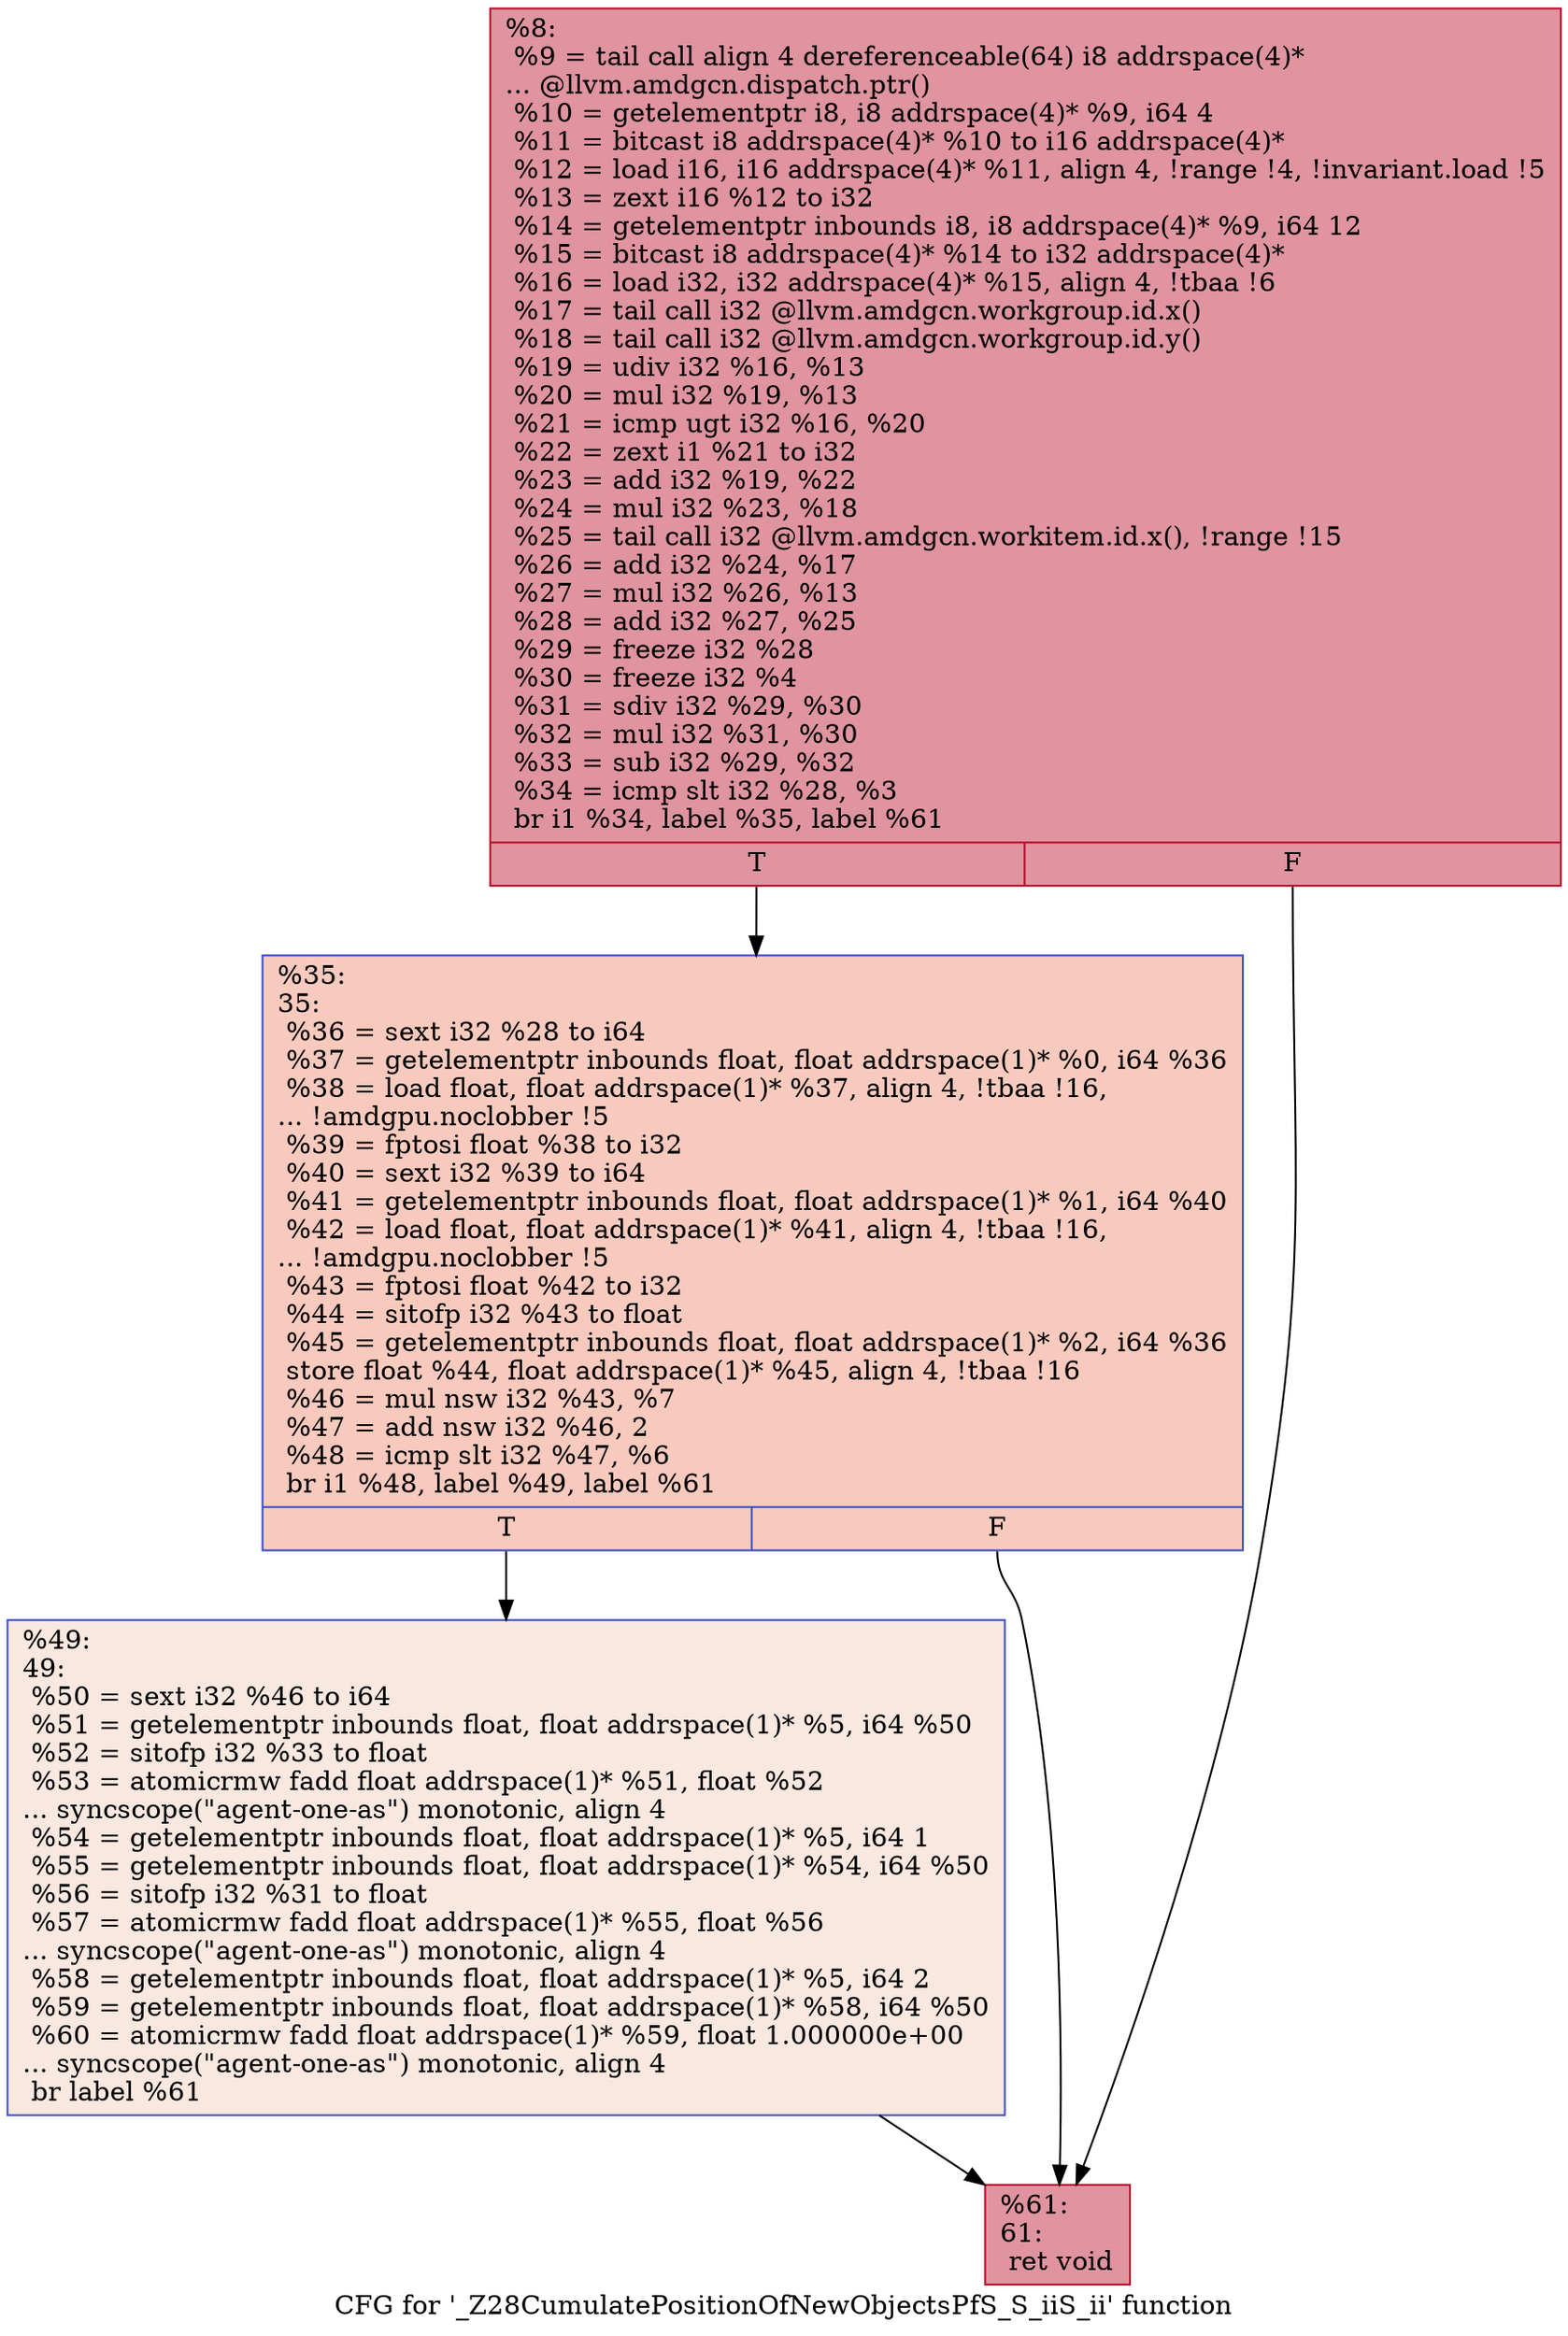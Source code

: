 digraph "CFG for '_Z28CumulatePositionOfNewObjectsPfS_S_iiS_ii' function" {
	label="CFG for '_Z28CumulatePositionOfNewObjectsPfS_S_iiS_ii' function";

	Node0x5382b00 [shape=record,color="#b70d28ff", style=filled, fillcolor="#b70d2870",label="{%8:\l  %9 = tail call align 4 dereferenceable(64) i8 addrspace(4)*\l... @llvm.amdgcn.dispatch.ptr()\l  %10 = getelementptr i8, i8 addrspace(4)* %9, i64 4\l  %11 = bitcast i8 addrspace(4)* %10 to i16 addrspace(4)*\l  %12 = load i16, i16 addrspace(4)* %11, align 4, !range !4, !invariant.load !5\l  %13 = zext i16 %12 to i32\l  %14 = getelementptr inbounds i8, i8 addrspace(4)* %9, i64 12\l  %15 = bitcast i8 addrspace(4)* %14 to i32 addrspace(4)*\l  %16 = load i32, i32 addrspace(4)* %15, align 4, !tbaa !6\l  %17 = tail call i32 @llvm.amdgcn.workgroup.id.x()\l  %18 = tail call i32 @llvm.amdgcn.workgroup.id.y()\l  %19 = udiv i32 %16, %13\l  %20 = mul i32 %19, %13\l  %21 = icmp ugt i32 %16, %20\l  %22 = zext i1 %21 to i32\l  %23 = add i32 %19, %22\l  %24 = mul i32 %23, %18\l  %25 = tail call i32 @llvm.amdgcn.workitem.id.x(), !range !15\l  %26 = add i32 %24, %17\l  %27 = mul i32 %26, %13\l  %28 = add i32 %27, %25\l  %29 = freeze i32 %28\l  %30 = freeze i32 %4\l  %31 = sdiv i32 %29, %30\l  %32 = mul i32 %31, %30\l  %33 = sub i32 %29, %32\l  %34 = icmp slt i32 %28, %3\l  br i1 %34, label %35, label %61\l|{<s0>T|<s1>F}}"];
	Node0x5382b00:s0 -> Node0x5384660;
	Node0x5382b00:s1 -> Node0x53857a0;
	Node0x5384660 [shape=record,color="#3d50c3ff", style=filled, fillcolor="#ef886b70",label="{%35:\l35:                                               \l  %36 = sext i32 %28 to i64\l  %37 = getelementptr inbounds float, float addrspace(1)* %0, i64 %36\l  %38 = load float, float addrspace(1)* %37, align 4, !tbaa !16,\l... !amdgpu.noclobber !5\l  %39 = fptosi float %38 to i32\l  %40 = sext i32 %39 to i64\l  %41 = getelementptr inbounds float, float addrspace(1)* %1, i64 %40\l  %42 = load float, float addrspace(1)* %41, align 4, !tbaa !16,\l... !amdgpu.noclobber !5\l  %43 = fptosi float %42 to i32\l  %44 = sitofp i32 %43 to float\l  %45 = getelementptr inbounds float, float addrspace(1)* %2, i64 %36\l  store float %44, float addrspace(1)* %45, align 4, !tbaa !16\l  %46 = mul nsw i32 %43, %7\l  %47 = add nsw i32 %46, 2\l  %48 = icmp slt i32 %47, %6\l  br i1 %48, label %49, label %61\l|{<s0>T|<s1>F}}"];
	Node0x5384660:s0 -> Node0x5386df0;
	Node0x5384660:s1 -> Node0x53857a0;
	Node0x5386df0 [shape=record,color="#3d50c3ff", style=filled, fillcolor="#f1ccb870",label="{%49:\l49:                                               \l  %50 = sext i32 %46 to i64\l  %51 = getelementptr inbounds float, float addrspace(1)* %5, i64 %50\l  %52 = sitofp i32 %33 to float\l  %53 = atomicrmw fadd float addrspace(1)* %51, float %52\l... syncscope(\"agent-one-as\") monotonic, align 4\l  %54 = getelementptr inbounds float, float addrspace(1)* %5, i64 1\l  %55 = getelementptr inbounds float, float addrspace(1)* %54, i64 %50\l  %56 = sitofp i32 %31 to float\l  %57 = atomicrmw fadd float addrspace(1)* %55, float %56\l... syncscope(\"agent-one-as\") monotonic, align 4\l  %58 = getelementptr inbounds float, float addrspace(1)* %5, i64 2\l  %59 = getelementptr inbounds float, float addrspace(1)* %58, i64 %50\l  %60 = atomicrmw fadd float addrspace(1)* %59, float 1.000000e+00\l... syncscope(\"agent-one-as\") monotonic, align 4\l  br label %61\l}"];
	Node0x5386df0 -> Node0x53857a0;
	Node0x53857a0 [shape=record,color="#b70d28ff", style=filled, fillcolor="#b70d2870",label="{%61:\l61:                                               \l  ret void\l}"];
}
